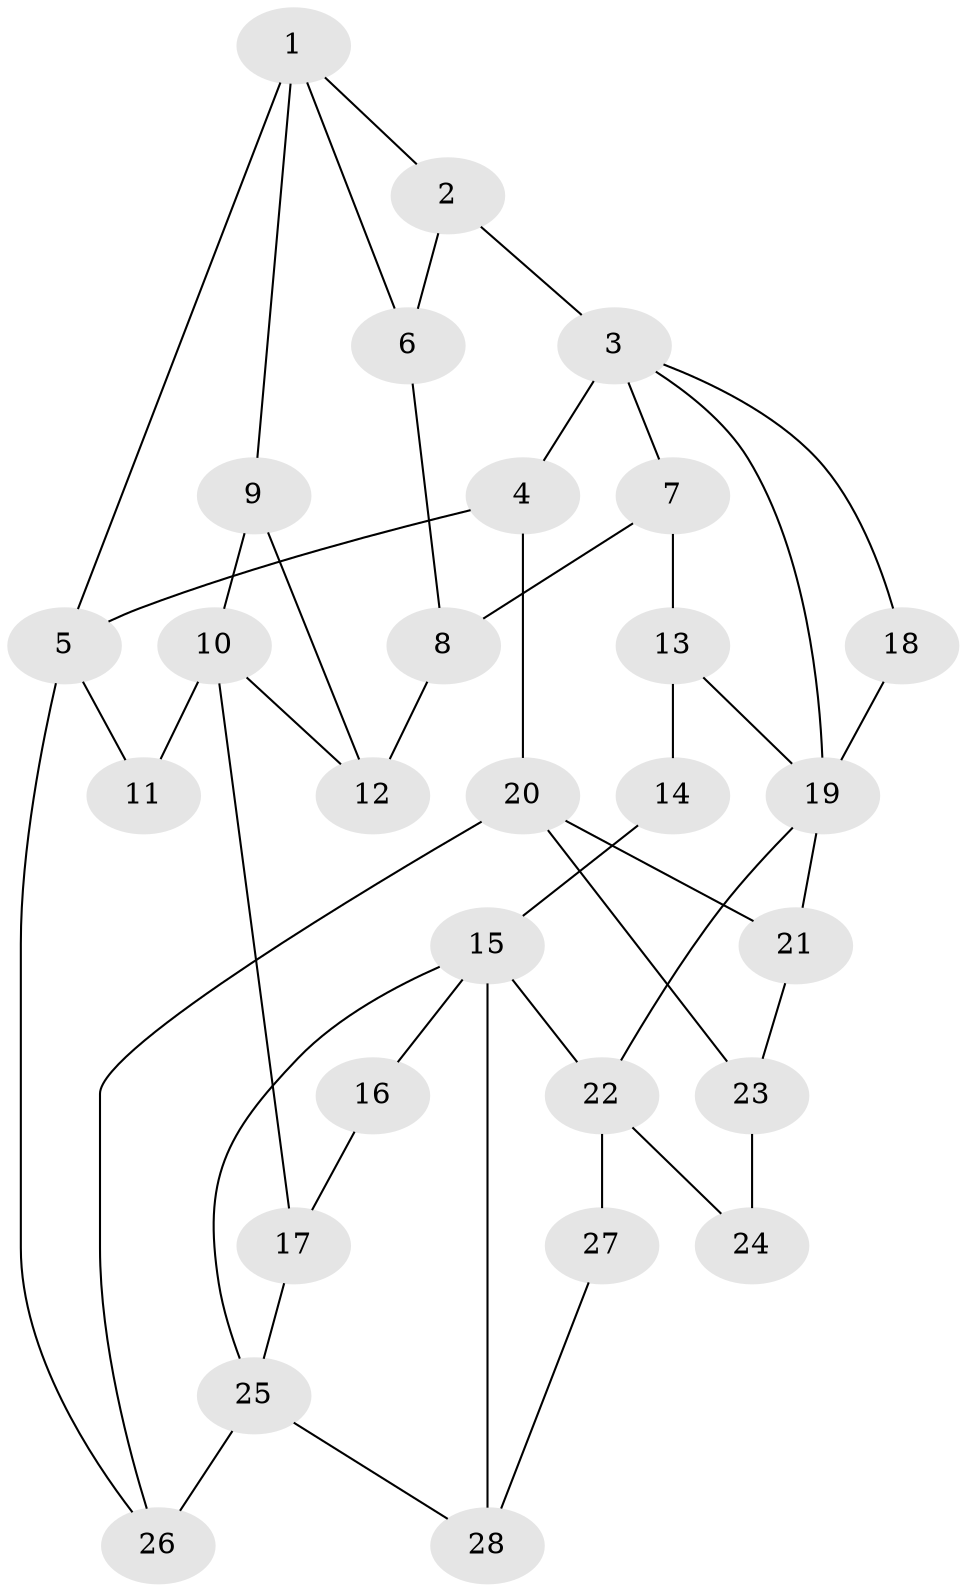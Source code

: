 // original degree distribution, {3: 0.03571428571428571, 4: 0.26785714285714285, 5: 0.4642857142857143, 6: 0.23214285714285715}
// Generated by graph-tools (version 1.1) at 2025/38/03/09/25 02:38:35]
// undirected, 28 vertices, 45 edges
graph export_dot {
graph [start="1"]
  node [color=gray90,style=filled];
  1;
  2;
  3;
  4;
  5;
  6;
  7;
  8;
  9;
  10;
  11;
  12;
  13;
  14;
  15;
  16;
  17;
  18;
  19;
  20;
  21;
  22;
  23;
  24;
  25;
  26;
  27;
  28;
  1 -- 2 [weight=1.0];
  1 -- 5 [weight=1.0];
  1 -- 6 [weight=1.0];
  1 -- 9 [weight=1.0];
  2 -- 3 [weight=1.0];
  2 -- 6 [weight=1.0];
  3 -- 4 [weight=2.0];
  3 -- 7 [weight=1.0];
  3 -- 18 [weight=1.0];
  3 -- 19 [weight=1.0];
  4 -- 5 [weight=1.0];
  4 -- 20 [weight=1.0];
  5 -- 11 [weight=1.0];
  5 -- 26 [weight=1.0];
  6 -- 8 [weight=1.0];
  7 -- 8 [weight=1.0];
  7 -- 13 [weight=1.0];
  8 -- 12 [weight=1.0];
  9 -- 10 [weight=1.0];
  9 -- 12 [weight=1.0];
  10 -- 11 [weight=2.0];
  10 -- 12 [weight=1.0];
  10 -- 17 [weight=2.0];
  13 -- 14 [weight=1.0];
  13 -- 19 [weight=1.0];
  14 -- 15 [weight=2.0];
  15 -- 16 [weight=1.0];
  15 -- 22 [weight=1.0];
  15 -- 25 [weight=1.0];
  15 -- 28 [weight=1.0];
  16 -- 17 [weight=2.0];
  17 -- 25 [weight=2.0];
  18 -- 19 [weight=2.0];
  19 -- 21 [weight=1.0];
  19 -- 22 [weight=1.0];
  20 -- 21 [weight=1.0];
  20 -- 23 [weight=1.0];
  20 -- 26 [weight=1.0];
  21 -- 23 [weight=1.0];
  22 -- 24 [weight=2.0];
  22 -- 27 [weight=2.0];
  23 -- 24 [weight=4.0];
  25 -- 26 [weight=2.0];
  25 -- 28 [weight=1.0];
  27 -- 28 [weight=1.0];
}
